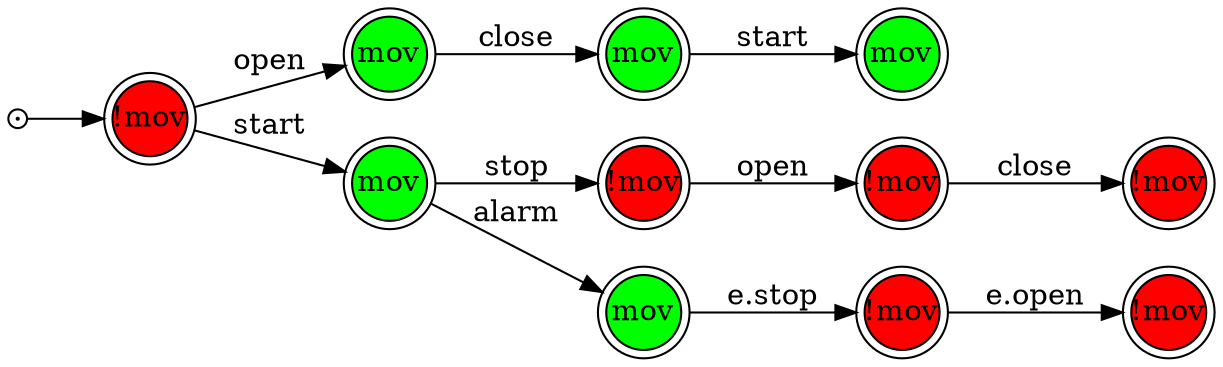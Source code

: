 digraph G {
    graph [pack="true" rankdir="LR" margin="0"];
    node [shape="doublecircle" style="filled" height="0.5" width="0.5" fixedsize="true" style="filled"];
	  zz [height="0" width="0" fixedsize="true" label=""];
    0 [label="!mov" fillcolor="red"];
    1 [label="mov" fillcolor="green"];
    2 [label="mov" fillcolor="green"];
    3 [label="mov" fillcolor="green"];
    5 [label="!mov" fillcolor="red"];
    6 [label="mov" fillcolor="green"];
    7 [label="mov" fillcolor="green"];
    10 [label="!mov" fillcolor="red"];
    11 [label="!mov" fillcolor="red"];
    12 [label="!mov" fillcolor="red"];
    13 [label="!mov" fillcolor="red"];
  	zz -> 0 [label=""];
    0 -> 1 [label="open"];
    0 -> 2 [label="start"];
    1 -> 3 [label="close"];
    2 -> 5 [label="stop"];
    3 -> 7 [label="start"];
    2 -> 6 [label="alarm"]
    5 -> 10 [label="open"]
    10 -> 11 [label="close"]
    6 -> 12 [label="e.stop"]
    12 -> 13 [label="e.open"]
}

